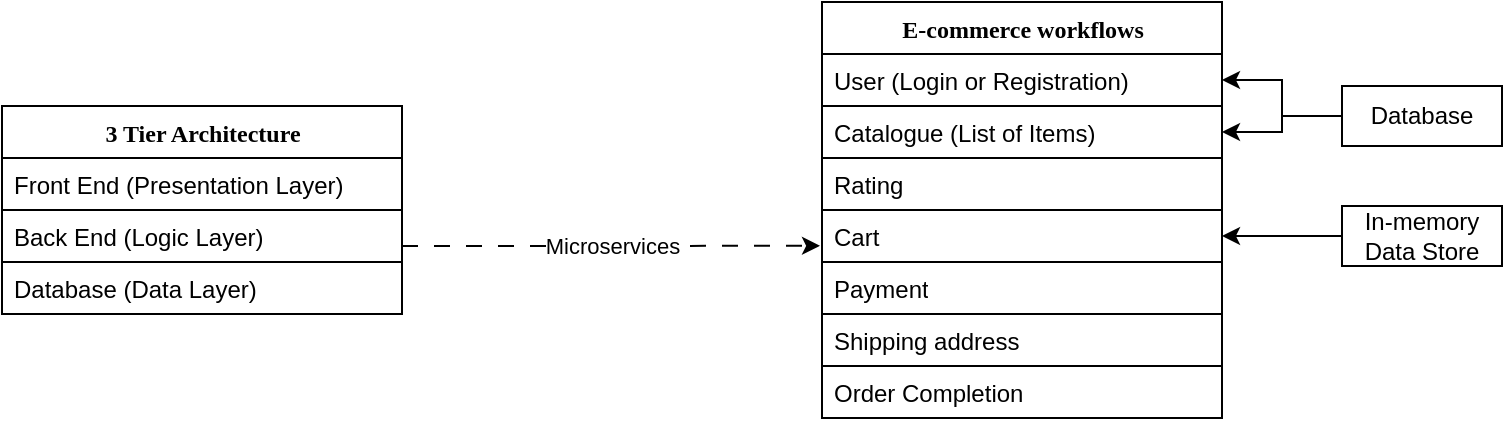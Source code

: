 <mxfile version="22.1.16" type="github">
  <diagram name="Page-1" id="6133507b-19e7-1e82-6fc7-422aa6c4b21f">
    <mxGraphModel dx="1134" dy="591" grid="1" gridSize="10" guides="1" tooltips="1" connect="1" arrows="1" fold="1" page="1" pageScale="1" pageWidth="1100" pageHeight="850" background="none" math="0" shadow="0">
      <root>
        <mxCell id="0" />
        <mxCell id="1" parent="0" />
        <mxCell id="78961159f06e98e8-17" value="3 Tier Architecture" style="swimlane;html=1;fontStyle=1;align=center;verticalAlign=top;childLayout=stackLayout;horizontal=1;startSize=26;horizontalStack=0;resizeParent=1;resizeLast=0;collapsible=1;marginBottom=0;swimlaneFillColor=#ffffff;rounded=0;shadow=0;comic=0;labelBackgroundColor=none;strokeWidth=1;fillColor=none;fontFamily=Verdana;fontSize=12" parent="1" vertex="1">
          <mxGeometry x="150" y="270" width="200" height="104" as="geometry" />
        </mxCell>
        <mxCell id="78961159f06e98e8-23" value="Front End (Presentation Layer) &lt;span style=&quot;white-space: pre;&quot;&gt;&#x9;&lt;/span&gt;" style="text;html=1;strokeColor=none;fillColor=none;align=left;verticalAlign=top;spacingLeft=4;spacingRight=4;whiteSpace=wrap;overflow=hidden;rotatable=0;points=[[0,0.5],[1,0.5]];portConstraint=eastwest;" parent="78961159f06e98e8-17" vertex="1">
          <mxGeometry y="26" width="200" height="26" as="geometry" />
        </mxCell>
        <mxCell id="78961159f06e98e8-24" value="Back End (Logic Layer)&lt;span style=&quot;white-space: pre;&quot;&gt;&#x9;&lt;/span&gt;&lt;span style=&quot;white-space: pre;&quot;&gt;&#x9;&lt;/span&gt;" style="text;html=1;strokeColor=default;fillColor=none;align=left;verticalAlign=top;spacingLeft=4;spacingRight=4;whiteSpace=wrap;overflow=hidden;rotatable=0;points=[[0,0.5],[1,0.5]];portConstraint=eastwest;" parent="78961159f06e98e8-17" vertex="1">
          <mxGeometry y="52" width="200" height="26" as="geometry" />
        </mxCell>
        <mxCell id="iIfC8xBcqncdaPOjHDso-3" value="Database (Data Layer)" style="text;html=1;strokeColor=default;fillColor=none;align=left;verticalAlign=top;spacingLeft=4;spacingRight=4;whiteSpace=wrap;overflow=hidden;rotatable=0;points=[[0,0.5],[1,0.5]];portConstraint=eastwest;" vertex="1" parent="78961159f06e98e8-17">
          <mxGeometry y="78" width="200" height="26" as="geometry" />
        </mxCell>
        <mxCell id="iIfC8xBcqncdaPOjHDso-16" value="" style="group;fillColor=default;" vertex="1" connectable="0" parent="1">
          <mxGeometry x="560" y="218" width="200" height="208" as="geometry" />
        </mxCell>
        <mxCell id="iIfC8xBcqncdaPOjHDso-4" value="E-commerce workflows " style="swimlane;html=1;fontStyle=1;align=center;verticalAlign=top;childLayout=stackLayout;horizontal=1;startSize=26;horizontalStack=0;resizeParent=1;resizeLast=0;collapsible=1;marginBottom=0;swimlaneFillColor=#ffffff;rounded=0;shadow=0;comic=0;labelBackgroundColor=none;strokeWidth=1;fillColor=none;fontFamily=Verdana;fontSize=12" vertex="1" parent="iIfC8xBcqncdaPOjHDso-16">
          <mxGeometry width="200" height="104" as="geometry" />
        </mxCell>
        <mxCell id="iIfC8xBcqncdaPOjHDso-5" value="User (Login or Registration) &lt;span style=&quot;white-space: pre;&quot;&gt;&#x9;&lt;/span&gt;" style="text;html=1;strokeColor=none;fillColor=none;align=left;verticalAlign=top;spacingLeft=4;spacingRight=4;whiteSpace=wrap;overflow=hidden;rotatable=0;points=[[0,0.5],[1,0.5]];portConstraint=eastwest;" vertex="1" parent="iIfC8xBcqncdaPOjHDso-4">
          <mxGeometry y="26" width="200" height="26" as="geometry" />
        </mxCell>
        <mxCell id="iIfC8xBcqncdaPOjHDso-6" value="Catalogue (List of Items)" style="text;html=1;strokeColor=default;fillColor=none;align=left;verticalAlign=top;spacingLeft=4;spacingRight=4;whiteSpace=wrap;overflow=hidden;rotatable=0;points=[[0,0.5],[1,0.5]];portConstraint=eastwest;" vertex="1" parent="iIfC8xBcqncdaPOjHDso-4">
          <mxGeometry y="52" width="200" height="26" as="geometry" />
        </mxCell>
        <mxCell id="iIfC8xBcqncdaPOjHDso-7" value="Rating" style="text;html=1;strokeColor=default;fillColor=none;align=left;verticalAlign=top;spacingLeft=4;spacingRight=4;whiteSpace=wrap;overflow=hidden;rotatable=0;points=[[0,0.5],[1,0.5]];portConstraint=eastwest;" vertex="1" parent="iIfC8xBcqncdaPOjHDso-4">
          <mxGeometry y="78" width="200" height="26" as="geometry" />
        </mxCell>
        <mxCell id="iIfC8xBcqncdaPOjHDso-12" value="Cart" style="text;html=1;strokeColor=default;fillColor=none;align=left;verticalAlign=top;spacingLeft=4;spacingRight=4;whiteSpace=wrap;overflow=hidden;rotatable=0;points=[[0,0.5],[1,0.5]];portConstraint=eastwest;" vertex="1" parent="iIfC8xBcqncdaPOjHDso-16">
          <mxGeometry y="104" width="200" height="26" as="geometry" />
        </mxCell>
        <mxCell id="iIfC8xBcqncdaPOjHDso-13" value="Payment" style="text;html=1;strokeColor=default;fillColor=none;align=left;verticalAlign=top;spacingLeft=4;spacingRight=4;whiteSpace=wrap;overflow=hidden;rotatable=0;points=[[0,0.5],[1,0.5]];portConstraint=eastwest;" vertex="1" parent="iIfC8xBcqncdaPOjHDso-16">
          <mxGeometry y="130" width="200" height="26" as="geometry" />
        </mxCell>
        <mxCell id="iIfC8xBcqncdaPOjHDso-14" value="Shipping address" style="text;html=1;strokeColor=default;fillColor=none;align=left;verticalAlign=top;spacingLeft=4;spacingRight=4;whiteSpace=wrap;overflow=hidden;rotatable=0;points=[[0,0.5],[1,0.5]];portConstraint=eastwest;" vertex="1" parent="iIfC8xBcqncdaPOjHDso-16">
          <mxGeometry y="156" width="200" height="26" as="geometry" />
        </mxCell>
        <mxCell id="iIfC8xBcqncdaPOjHDso-15" value="Order Completion" style="text;html=1;strokeColor=default;fillColor=none;align=left;verticalAlign=top;spacingLeft=4;spacingRight=4;whiteSpace=wrap;overflow=hidden;rotatable=0;points=[[0,0.5],[1,0.5]];portConstraint=eastwest;" vertex="1" parent="iIfC8xBcqncdaPOjHDso-16">
          <mxGeometry y="182" width="200" height="26" as="geometry" />
        </mxCell>
        <mxCell id="iIfC8xBcqncdaPOjHDso-19" value="" style="endArrow=classic;html=1;rounded=0;entryX=-0.005;entryY=0.689;entryDx=0;entryDy=0;entryPerimeter=0;dashed=1;dashPattern=8 8;" edge="1" parent="1" target="iIfC8xBcqncdaPOjHDso-12">
          <mxGeometry relative="1" as="geometry">
            <mxPoint x="350" y="340" as="sourcePoint" />
            <mxPoint x="550" y="340" as="targetPoint" />
          </mxGeometry>
        </mxCell>
        <object label="Microservices" id="iIfC8xBcqncdaPOjHDso-20">
          <mxCell style="edgeLabel;resizable=0;html=1;align=center;verticalAlign=middle;" connectable="0" vertex="1" parent="iIfC8xBcqncdaPOjHDso-19">
            <mxGeometry relative="1" as="geometry" />
          </mxCell>
        </object>
        <mxCell id="iIfC8xBcqncdaPOjHDso-29" style="edgeStyle=orthogonalEdgeStyle;rounded=0;orthogonalLoop=1;jettySize=auto;html=1;exitX=0;exitY=0.5;exitDx=0;exitDy=0;entryX=1;entryY=0.5;entryDx=0;entryDy=0;" edge="1" parent="1" source="iIfC8xBcqncdaPOjHDso-26" target="iIfC8xBcqncdaPOjHDso-5">
          <mxGeometry relative="1" as="geometry" />
        </mxCell>
        <mxCell id="iIfC8xBcqncdaPOjHDso-26" value="Database " style="rounded=0;whiteSpace=wrap;html=1;" vertex="1" parent="1">
          <mxGeometry x="820" y="260" width="80" height="30" as="geometry" />
        </mxCell>
        <mxCell id="iIfC8xBcqncdaPOjHDso-27" value="In-memory Data Store" style="rounded=0;whiteSpace=wrap;html=1;" vertex="1" parent="1">
          <mxGeometry x="820" y="320" width="80" height="30" as="geometry" />
        </mxCell>
        <mxCell id="iIfC8xBcqncdaPOjHDso-28" value="" style="endArrow=classic;html=1;rounded=0;exitX=0;exitY=0.5;exitDx=0;exitDy=0;entryX=1;entryY=0.5;entryDx=0;entryDy=0;" edge="1" parent="1" source="iIfC8xBcqncdaPOjHDso-27" target="iIfC8xBcqncdaPOjHDso-12">
          <mxGeometry width="50" height="50" relative="1" as="geometry">
            <mxPoint x="690" y="350" as="sourcePoint" />
            <mxPoint x="740" y="300" as="targetPoint" />
          </mxGeometry>
        </mxCell>
        <mxCell id="iIfC8xBcqncdaPOjHDso-30" style="edgeStyle=orthogonalEdgeStyle;rounded=0;orthogonalLoop=1;jettySize=auto;html=1;exitX=0;exitY=0.5;exitDx=0;exitDy=0;entryX=1;entryY=0.5;entryDx=0;entryDy=0;" edge="1" parent="1" source="iIfC8xBcqncdaPOjHDso-26" target="iIfC8xBcqncdaPOjHDso-6">
          <mxGeometry relative="1" as="geometry">
            <mxPoint x="830" y="285" as="sourcePoint" />
            <mxPoint x="770" y="267" as="targetPoint" />
            <Array as="points">
              <mxPoint x="790" y="275" />
              <mxPoint x="790" y="283" />
            </Array>
          </mxGeometry>
        </mxCell>
      </root>
    </mxGraphModel>
  </diagram>
</mxfile>
